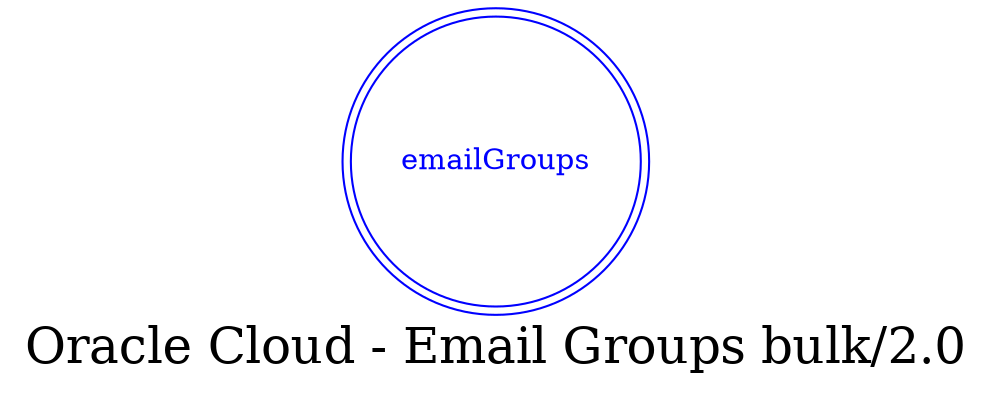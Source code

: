 digraph LexiconGraph {
graph[label="Oracle Cloud - Email Groups bulk/2.0", fontsize=24]
splines=true
"emailGroups" [color=blue, fontcolor=blue, shape=doublecircle]
}

